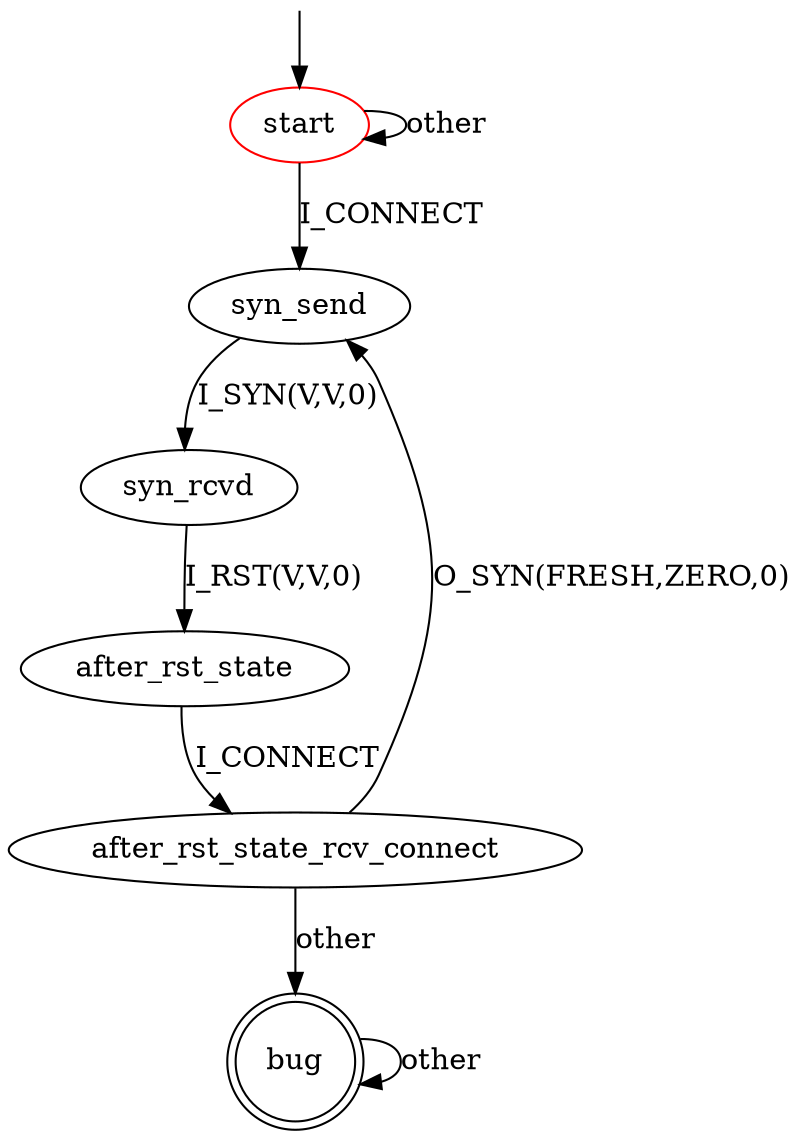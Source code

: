 digraph G {
label=""
start [color="red"]
bug [shape="doublecircle"]

start -> start [label="other"]
start -> syn_send [label="I_CONNECT"]
syn_send -> syn_rcvd [label="I_SYN(V,V,0)"]
syn_rcvd -> after_rst_state [label="I_RST(V,V,0)"]
after_rst_state -> after_rst_state_rcv_connect [label="I_CONNECT"]
after_rst_state_rcv_connect -> syn_send [label="O_SYN(FRESH,ZERO,0)"] 
after_rst_state_rcv_connect -> bug [label="other"]

bug -> bug [label="other"]

__start0 [label="" shape="none" width="0" height="0"];
__start0 -> start;
}